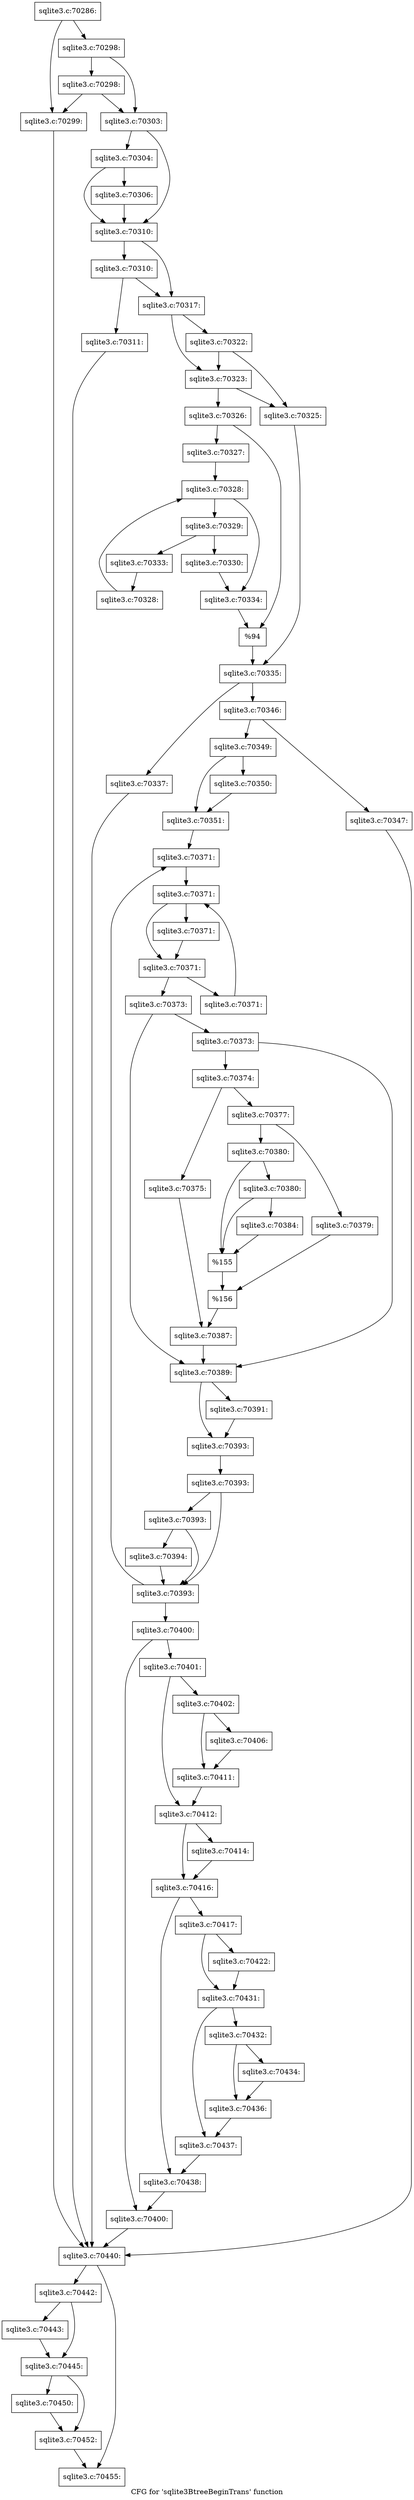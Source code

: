 digraph "CFG for 'sqlite3BtreeBeginTrans' function" {
	label="CFG for 'sqlite3BtreeBeginTrans' function";

	Node0x55c0f76dec20 [shape=record,label="{sqlite3.c:70286:}"];
	Node0x55c0f76dec20 -> Node0x55c0f76e2140;
	Node0x55c0f76dec20 -> Node0x55c0f76e21e0;
	Node0x55c0f76e21e0 [shape=record,label="{sqlite3.c:70298:}"];
	Node0x55c0f76e21e0 -> Node0x55c0f76e26e0;
	Node0x55c0f76e21e0 -> Node0x55c0f76e2190;
	Node0x55c0f76e26e0 [shape=record,label="{sqlite3.c:70298:}"];
	Node0x55c0f76e26e0 -> Node0x55c0f76e2190;
	Node0x55c0f76e26e0 -> Node0x55c0f76e2140;
	Node0x55c0f76e2140 [shape=record,label="{sqlite3.c:70299:}"];
	Node0x55c0f76e2140 -> Node0x55c0f76e3590;
	Node0x55c0f76e2190 [shape=record,label="{sqlite3.c:70303:}"];
	Node0x55c0f76e2190 -> Node0x55c0f76e3880;
	Node0x55c0f76e2190 -> Node0x55c0f76e3830;
	Node0x55c0f76e3880 [shape=record,label="{sqlite3.c:70304:}"];
	Node0x55c0f76e3880 -> Node0x55c0f76e37e0;
	Node0x55c0f76e3880 -> Node0x55c0f76e3830;
	Node0x55c0f76e37e0 [shape=record,label="{sqlite3.c:70306:}"];
	Node0x55c0f76e37e0 -> Node0x55c0f76e3830;
	Node0x55c0f76e3830 [shape=record,label="{sqlite3.c:70310:}"];
	Node0x55c0f76e3830 -> Node0x55c0f76e4980;
	Node0x55c0f76e3830 -> Node0x55c0f76e4930;
	Node0x55c0f76e4980 [shape=record,label="{sqlite3.c:70310:}"];
	Node0x55c0f76e4980 -> Node0x55c0f76e48e0;
	Node0x55c0f76e4980 -> Node0x55c0f76e4930;
	Node0x55c0f76e48e0 [shape=record,label="{sqlite3.c:70311:}"];
	Node0x55c0f76e48e0 -> Node0x55c0f76e3590;
	Node0x55c0f76e4930 [shape=record,label="{sqlite3.c:70317:}"];
	Node0x55c0f76e4930 -> Node0x55c0f76e5a00;
	Node0x55c0f76e4930 -> Node0x55c0f76e5980;
	Node0x55c0f76e5a00 [shape=record,label="{sqlite3.c:70322:}"];
	Node0x55c0f76e5a00 -> Node0x55c0f76e5890;
	Node0x55c0f76e5a00 -> Node0x55c0f76e5980;
	Node0x55c0f76e5980 [shape=record,label="{sqlite3.c:70323:}"];
	Node0x55c0f76e5980 -> Node0x55c0f76e5890;
	Node0x55c0f76e5980 -> Node0x55c0f76e5930;
	Node0x55c0f76e5890 [shape=record,label="{sqlite3.c:70325:}"];
	Node0x55c0f76e5890 -> Node0x55c0f76e58e0;
	Node0x55c0f76e5930 [shape=record,label="{sqlite3.c:70326:}"];
	Node0x55c0f76e5930 -> Node0x55c0f76e6bd0;
	Node0x55c0f76e5930 -> Node0x55c0f76e6c20;
	Node0x55c0f76e6bd0 [shape=record,label="{sqlite3.c:70327:}"];
	Node0x55c0f76e6bd0 -> Node0x55c0f76e75c0;
	Node0x55c0f76e75c0 [shape=record,label="{sqlite3.c:70328:}"];
	Node0x55c0f76e75c0 -> Node0x55c0f76e77e0;
	Node0x55c0f76e75c0 -> Node0x55c0f76e7240;
	Node0x55c0f76e77e0 [shape=record,label="{sqlite3.c:70329:}"];
	Node0x55c0f76e77e0 -> Node0x55c0f76e7b20;
	Node0x55c0f76e77e0 -> Node0x55c0f76e7b70;
	Node0x55c0f76e7b20 [shape=record,label="{sqlite3.c:70330:}"];
	Node0x55c0f76e7b20 -> Node0x55c0f76e7240;
	Node0x55c0f76e7b70 [shape=record,label="{sqlite3.c:70333:}"];
	Node0x55c0f76e7b70 -> Node0x55c0f76e7750;
	Node0x55c0f76e7750 [shape=record,label="{sqlite3.c:70328:}"];
	Node0x55c0f76e7750 -> Node0x55c0f76e75c0;
	Node0x55c0f76e7240 [shape=record,label="{sqlite3.c:70334:}"];
	Node0x55c0f76e7240 -> Node0x55c0f76e6c20;
	Node0x55c0f76e6c20 [shape=record,label="{%94}"];
	Node0x55c0f76e6c20 -> Node0x55c0f76e58e0;
	Node0x55c0f76e58e0 [shape=record,label="{sqlite3.c:70335:}"];
	Node0x55c0f76e58e0 -> Node0x55c0f76e8d30;
	Node0x55c0f76e58e0 -> Node0x55c0f76e8d80;
	Node0x55c0f76e8d30 [shape=record,label="{sqlite3.c:70337:}"];
	Node0x55c0f76e8d30 -> Node0x55c0f76e3590;
	Node0x55c0f76e8d80 [shape=record,label="{sqlite3.c:70346:}"];
	Node0x55c0f76e8d80 -> Node0x55c0f5978260;
	Node0x55c0f76e8d80 -> Node0x55c0f76eaac0;
	Node0x55c0f5978260 [shape=record,label="{sqlite3.c:70347:}"];
	Node0x55c0f5978260 -> Node0x55c0f76e3590;
	Node0x55c0f76eaac0 [shape=record,label="{sqlite3.c:70349:}"];
	Node0x55c0f76eaac0 -> Node0x55c0f76eb330;
	Node0x55c0f76eaac0 -> Node0x55c0f76eb380;
	Node0x55c0f76eb330 [shape=record,label="{sqlite3.c:70350:}"];
	Node0x55c0f76eb330 -> Node0x55c0f76eb380;
	Node0x55c0f76eb380 [shape=record,label="{sqlite3.c:70351:}"];
	Node0x55c0f76eb380 -> Node0x55c0f76ebaa0;
	Node0x55c0f76ebaa0 [shape=record,label="{sqlite3.c:70371:}"];
	Node0x55c0f76ebaa0 -> Node0x55c0f76ebc00;
	Node0x55c0f76ebc00 [shape=record,label="{sqlite3.c:70371:}"];
	Node0x55c0f76ebc00 -> Node0x55c0f76ebe30;
	Node0x55c0f76ebc00 -> Node0x55c0f76ebde0;
	Node0x55c0f76ebe30 [shape=record,label="{sqlite3.c:70371:}"];
	Node0x55c0f76ebe30 -> Node0x55c0f76ebde0;
	Node0x55c0f76ebde0 [shape=record,label="{sqlite3.c:70371:}"];
	Node0x55c0f76ebde0 -> Node0x55c0f59e4d40;
	Node0x55c0f76ebde0 -> Node0x55c0f76ebd60;
	Node0x55c0f59e4d40 [shape=record,label="{sqlite3.c:70371:}"];
	Node0x55c0f59e4d40 -> Node0x55c0f76ebc00;
	Node0x55c0f76ebd60 [shape=record,label="{sqlite3.c:70373:}"];
	Node0x55c0f76ebd60 -> Node0x55c0f76ecf50;
	Node0x55c0f76ebd60 -> Node0x55c0f76ecf00;
	Node0x55c0f76ecf50 [shape=record,label="{sqlite3.c:70373:}"];
	Node0x55c0f76ecf50 -> Node0x55c0f76ecac0;
	Node0x55c0f76ecf50 -> Node0x55c0f76ecf00;
	Node0x55c0f76ecac0 [shape=record,label="{sqlite3.c:70374:}"];
	Node0x55c0f76ecac0 -> Node0x55c0f76ed420;
	Node0x55c0f76ecac0 -> Node0x55c0f76ed4c0;
	Node0x55c0f76ed420 [shape=record,label="{sqlite3.c:70375:}"];
	Node0x55c0f76ed420 -> Node0x55c0f76ed470;
	Node0x55c0f76ed4c0 [shape=record,label="{sqlite3.c:70377:}"];
	Node0x55c0f76ed4c0 -> Node0x55c0f58b22b0;
	Node0x55c0f76ed4c0 -> Node0x55c0f76ee5e0;
	Node0x55c0f58b22b0 [shape=record,label="{sqlite3.c:70379:}"];
	Node0x55c0f58b22b0 -> Node0x55c0f76ee590;
	Node0x55c0f76ee5e0 [shape=record,label="{sqlite3.c:70380:}"];
	Node0x55c0f76ee5e0 -> Node0x55c0f76eef10;
	Node0x55c0f76ee5e0 -> Node0x55c0f76eec80;
	Node0x55c0f76eef10 [shape=record,label="{sqlite3.c:70380:}"];
	Node0x55c0f76eef10 -> Node0x55c0f59e4de0;
	Node0x55c0f76eef10 -> Node0x55c0f76eec80;
	Node0x55c0f59e4de0 [shape=record,label="{sqlite3.c:70384:}"];
	Node0x55c0f59e4de0 -> Node0x55c0f76eec80;
	Node0x55c0f76eec80 [shape=record,label="{%155}"];
	Node0x55c0f76eec80 -> Node0x55c0f76ee590;
	Node0x55c0f76ee590 [shape=record,label="{%156}"];
	Node0x55c0f76ee590 -> Node0x55c0f76ed470;
	Node0x55c0f76ed470 [shape=record,label="{sqlite3.c:70387:}"];
	Node0x55c0f76ed470 -> Node0x55c0f76ecf00;
	Node0x55c0f76ecf00 [shape=record,label="{sqlite3.c:70389:}"];
	Node0x55c0f76ecf00 -> Node0x55c0f76ef860;
	Node0x55c0f76ecf00 -> Node0x55c0f76ef8b0;
	Node0x55c0f76ef860 [shape=record,label="{sqlite3.c:70391:}"];
	Node0x55c0f76ef860 -> Node0x55c0f76ef8b0;
	Node0x55c0f76ef8b0 [shape=record,label="{sqlite3.c:70393:}"];
	Node0x55c0f76ef8b0 -> Node0x55c0f76eba50;
	Node0x55c0f76eba50 [shape=record,label="{sqlite3.c:70393:}"];
	Node0x55c0f76eba50 -> Node0x55c0f76f01f0;
	Node0x55c0f76eba50 -> Node0x55c0f59e4d90;
	Node0x55c0f76f01f0 [shape=record,label="{sqlite3.c:70393:}"];
	Node0x55c0f76f01f0 -> Node0x55c0f76ee040;
	Node0x55c0f76f01f0 -> Node0x55c0f59e4d90;
	Node0x55c0f76ee040 [shape=record,label="{sqlite3.c:70394:}"];
	Node0x55c0f76ee040 -> Node0x55c0f59e4d90;
	Node0x55c0f59e4d90 [shape=record,label="{sqlite3.c:70393:}"];
	Node0x55c0f59e4d90 -> Node0x55c0f76ebaa0;
	Node0x55c0f59e4d90 -> Node0x55c0f76eba00;
	Node0x55c0f76eba00 [shape=record,label="{sqlite3.c:70400:}"];
	Node0x55c0f76eba00 -> Node0x55c0f76f0f30;
	Node0x55c0f76eba00 -> Node0x55c0f76f0f80;
	Node0x55c0f76f0f30 [shape=record,label="{sqlite3.c:70401:}"];
	Node0x55c0f76f0f30 -> Node0x55c0f76f12b0;
	Node0x55c0f76f0f30 -> Node0x55c0f76f1300;
	Node0x55c0f76f12b0 [shape=record,label="{sqlite3.c:70402:}"];
	Node0x55c0f76f12b0 -> Node0x55c0f76f1ae0;
	Node0x55c0f76f12b0 -> Node0x55c0f76f1b30;
	Node0x55c0f76f1ae0 [shape=record,label="{sqlite3.c:70406:}"];
	Node0x55c0f76f1ae0 -> Node0x55c0f76f1b30;
	Node0x55c0f76f1b30 [shape=record,label="{sqlite3.c:70411:}"];
	Node0x55c0f76f1b30 -> Node0x55c0f76f1300;
	Node0x55c0f76f1300 [shape=record,label="{sqlite3.c:70412:}"];
	Node0x55c0f76f1300 -> Node0x55c0f76f3460;
	Node0x55c0f76f1300 -> Node0x55c0f76f34b0;
	Node0x55c0f76f3460 [shape=record,label="{sqlite3.c:70414:}"];
	Node0x55c0f76f3460 -> Node0x55c0f76f34b0;
	Node0x55c0f76f34b0 [shape=record,label="{sqlite3.c:70416:}"];
	Node0x55c0f76f34b0 -> Node0x55c0f76f41b0;
	Node0x55c0f76f34b0 -> Node0x55c0f76f4200;
	Node0x55c0f76f41b0 [shape=record,label="{sqlite3.c:70417:}"];
	Node0x55c0f76f41b0 -> Node0x55c0f76f5270;
	Node0x55c0f76f41b0 -> Node0x55c0f76f52c0;
	Node0x55c0f76f5270 [shape=record,label="{sqlite3.c:70422:}"];
	Node0x55c0f76f5270 -> Node0x55c0f76f52c0;
	Node0x55c0f76f52c0 [shape=record,label="{sqlite3.c:70431:}"];
	Node0x55c0f76f52c0 -> Node0x55c0f76f5af0;
	Node0x55c0f76f52c0 -> Node0x55c0f76f5b40;
	Node0x55c0f76f5af0 [shape=record,label="{sqlite3.c:70432:}"];
	Node0x55c0f76f5af0 -> Node0x55c0f76f67a0;
	Node0x55c0f76f5af0 -> Node0x55c0f76f67f0;
	Node0x55c0f76f67a0 [shape=record,label="{sqlite3.c:70434:}"];
	Node0x55c0f76f67a0 -> Node0x55c0f76f67f0;
	Node0x55c0f76f67f0 [shape=record,label="{sqlite3.c:70436:}"];
	Node0x55c0f76f67f0 -> Node0x55c0f76f5b40;
	Node0x55c0f76f5b40 [shape=record,label="{sqlite3.c:70437:}"];
	Node0x55c0f76f5b40 -> Node0x55c0f76f4200;
	Node0x55c0f76f4200 [shape=record,label="{sqlite3.c:70438:}"];
	Node0x55c0f76f4200 -> Node0x55c0f76f0f80;
	Node0x55c0f76f0f80 [shape=record,label="{sqlite3.c:70400:}"];
	Node0x55c0f76f0f80 -> Node0x55c0f76e3590;
	Node0x55c0f76e3590 [shape=record,label="{sqlite3.c:70440:}"];
	Node0x55c0f76e3590 -> Node0x55c0f76f7730;
	Node0x55c0f76e3590 -> Node0x55c0f76f7780;
	Node0x55c0f76f7730 [shape=record,label="{sqlite3.c:70442:}"];
	Node0x55c0f76f7730 -> Node0x55c0f76f7b90;
	Node0x55c0f76f7730 -> Node0x55c0f76f7be0;
	Node0x55c0f76f7b90 [shape=record,label="{sqlite3.c:70443:}"];
	Node0x55c0f76f7b90 -> Node0x55c0f76f7be0;
	Node0x55c0f76f7be0 [shape=record,label="{sqlite3.c:70445:}"];
	Node0x55c0f76f7be0 -> Node0x55c0f76f8640;
	Node0x55c0f76f7be0 -> Node0x55c0f76f8690;
	Node0x55c0f76f8640 [shape=record,label="{sqlite3.c:70450:}"];
	Node0x55c0f76f8640 -> Node0x55c0f76f8690;
	Node0x55c0f76f8690 [shape=record,label="{sqlite3.c:70452:}"];
	Node0x55c0f76f8690 -> Node0x55c0f76f7780;
	Node0x55c0f76f7780 [shape=record,label="{sqlite3.c:70455:}"];
}
